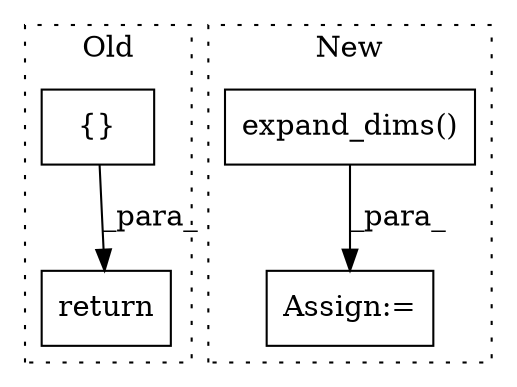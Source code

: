 digraph G {
subgraph cluster0 {
1 [label="{}" a="59" s="7643,7643" l="2,1" shape="box"];
4 [label="return" a="93" s="8024" l="7" shape="box"];
label = "Old";
style="dotted";
}
subgraph cluster1 {
2 [label="expand_dims()" a="75" s="6821,6863" l="15,1" shape="box"];
3 [label="Assign:=" a="68" s="6818" l="3" shape="box"];
label = "New";
style="dotted";
}
1 -> 4 [label="_para_"];
2 -> 3 [label="_para_"];
}